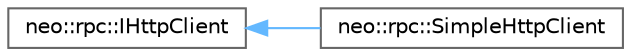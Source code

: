 digraph "Graphical Class Hierarchy"
{
 // LATEX_PDF_SIZE
  bgcolor="transparent";
  edge [fontname=Helvetica,fontsize=10,labelfontname=Helvetica,labelfontsize=10];
  node [fontname=Helvetica,fontsize=10,shape=box,height=0.2,width=0.4];
  rankdir="LR";
  Node0 [id="Node000000",label="neo::rpc::IHttpClient",height=0.2,width=0.4,color="grey40", fillcolor="white", style="filled",URL="$classneo_1_1rpc_1_1_i_http_client.html",tooltip="HTTP client interface for making HTTP requests."];
  Node0 -> Node1 [id="edge291_Node000000_Node000001",dir="back",color="steelblue1",style="solid",tooltip=" "];
  Node1 [id="Node000001",label="neo::rpc::SimpleHttpClient",height=0.2,width=0.4,color="grey40", fillcolor="white", style="filled",URL="$classneo_1_1rpc_1_1_simple_http_client.html",tooltip="Simple HTTP client implementation."];
}
